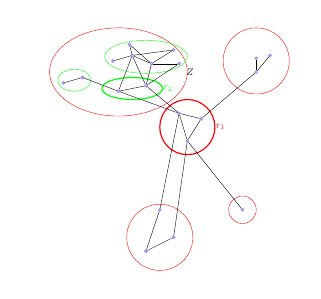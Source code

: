 \tikzstyle{place}=[circle,draw=blue!50,fill=blue!20,thick,inner sep=1pt]
\tikzstyle{selected}=[place, fill=orange!10]
\scalebox{0.35}{
\begin{tikzpicture}[>=stealth, auto]
    \draw (5,5) [red, very thick] circle (1);
    \draw (6.2,5) [red] node {$r_1$};
    \node (a1) at (5, 4.5) [selected] {};
    \node (a2) at (5.5, 5.3) [selected] {};
    \node (a3) at (4.7, 5.5) [selected] {};
    \draw (a1) -- (a2);
    \draw (a1) -- (a3);
    \draw (a2) -- (a3);
    
    \draw (7,2) [red] circle (0.5);
    \node (b1) at (7, 2) [selected] {};
    \draw (a1) -- (b1);
    
    \draw (4,1) [red] circle (1.2);
    \node (c1) at (4, 2) [selected] {};
    \node (c2) at (4.5, 1) [selected] {};
    \node (c3) at (3.5, 0.5) [selected] {};
    \draw (c3) -- (c2);
    \draw (c3) -- (c1);
    \draw (a1) -- (c2);
    \draw (a3) -- (c1);
    
    \draw (7.5,7.4) [red] circle (1.2);
    \node (d1) at (7.5, 7) [selected] {};
    \node (d2) at (7.5, 7.5) [selected] {};
    \node (d3) at (8, 7.6) [selected] {};
    \draw (d1) -- (d3);
    \draw (d1) -- (d2);
    \draw (a2) -- (d1);
        
    \draw (2.5,7) [red] ellipse (2.5 and 1.6);
    \draw (5.1,7) node {$Z$};
    
    \draw (3,6.4) [green, very thick] ellipse (1.1 and 0.4);
    \draw (4.3,6.4) [green] node {$r_2$};
    \node (e1) at (2.5, 6.3) [selected] {};
    \node (e2) at (3.5, 6.5) [selected] {};
    \draw (e1) -- (e2);
    \draw (a3) -- (e1);
    \draw (a3) -- (e2);
    
    \draw (0.9,6.7) [green] ellipse (0.6 and 0.4);
    \node (f1) at (0.5, 6.6) [selected] {};
    \node (f2) at (1.2, 6.8) [selected] {};
    \draw (f1) -- (f2);
    \draw (f2) -- (e1);
    
    \draw (3.5,7.55) [green] ellipse (1.5 and 0.6);
    \node (g1) at (3, 7.6) [selected] {};
    \node (g2) at (3.7, 7.3) [selected] {};
    \draw (g1) -- (g2);
    \draw (g1) -- (e1);
    \draw (g1) -- (e2);
    \draw (g2) -- (e2);
    
    \node (h1) at (2.3, 7.4) [selected] {};
    \node (h2) at (2.9, 8) [selected] {};
    \node (h3) at (4.5, 7.8) [selected] {};
    \node (h4) at (4.7, 7.3) [selected] {};
    \draw (h1) -- (g1);
    \draw (h2) -- (g1);
    \draw (h2) -- (g2);
    \draw (h3) -- (g1);
    \draw (h3) -- (g2);
    \draw (h4) -- (g2);
    \draw (h4) -- (e2);
\end{tikzpicture}
}
